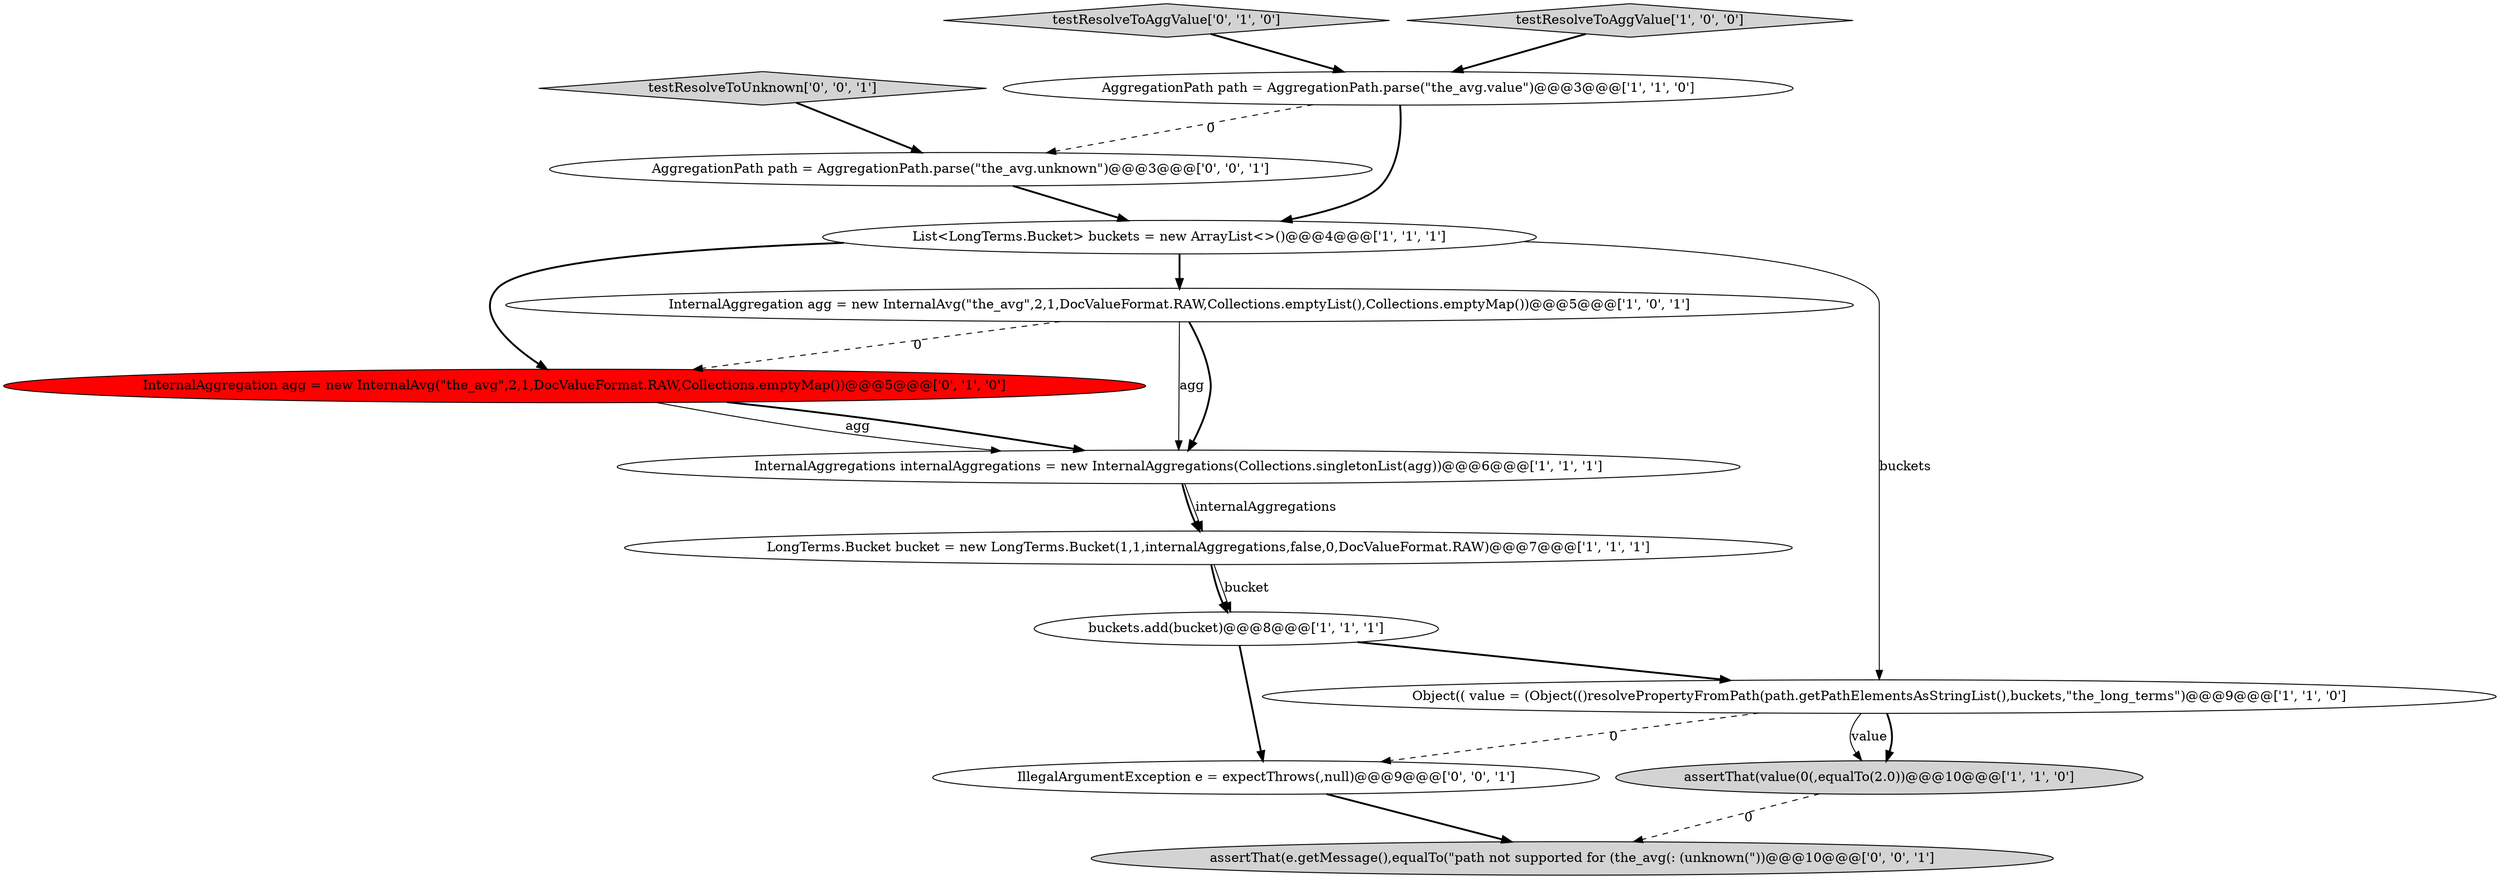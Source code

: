 digraph {
5 [style = filled, label = "LongTerms.Bucket bucket = new LongTerms.Bucket(1,1,internalAggregations,false,0,DocValueFormat.RAW)@@@7@@@['1', '1', '1']", fillcolor = white, shape = ellipse image = "AAA0AAABBB1BBB"];
7 [style = filled, label = "InternalAggregations internalAggregations = new InternalAggregations(Collections.singletonList(agg))@@@6@@@['1', '1', '1']", fillcolor = white, shape = ellipse image = "AAA0AAABBB1BBB"];
9 [style = filled, label = "InternalAggregation agg = new InternalAvg(\"the_avg\",2,1,DocValueFormat.RAW,Collections.emptyMap())@@@5@@@['0', '1', '0']", fillcolor = red, shape = ellipse image = "AAA1AAABBB2BBB"];
12 [style = filled, label = "assertThat(e.getMessage(),equalTo(\"path not supported for (the_avg(: (unknown(\"))@@@10@@@['0', '0', '1']", fillcolor = lightgray, shape = ellipse image = "AAA0AAABBB3BBB"];
6 [style = filled, label = "InternalAggregation agg = new InternalAvg(\"the_avg\",2,1,DocValueFormat.RAW,Collections.emptyList(),Collections.emptyMap())@@@5@@@['1', '0', '1']", fillcolor = white, shape = ellipse image = "AAA0AAABBB1BBB"];
14 [style = filled, label = "testResolveToUnknown['0', '0', '1']", fillcolor = lightgray, shape = diamond image = "AAA0AAABBB3BBB"];
1 [style = filled, label = "assertThat(value(0(,equalTo(2.0))@@@10@@@['1', '1', '0']", fillcolor = lightgray, shape = ellipse image = "AAA0AAABBB1BBB"];
8 [style = filled, label = "buckets.add(bucket)@@@8@@@['1', '1', '1']", fillcolor = white, shape = ellipse image = "AAA0AAABBB1BBB"];
10 [style = filled, label = "testResolveToAggValue['0', '1', '0']", fillcolor = lightgray, shape = diamond image = "AAA0AAABBB2BBB"];
2 [style = filled, label = "testResolveToAggValue['1', '0', '0']", fillcolor = lightgray, shape = diamond image = "AAA0AAABBB1BBB"];
4 [style = filled, label = "AggregationPath path = AggregationPath.parse(\"the_avg.value\")@@@3@@@['1', '1', '0']", fillcolor = white, shape = ellipse image = "AAA0AAABBB1BBB"];
13 [style = filled, label = "AggregationPath path = AggregationPath.parse(\"the_avg.unknown\")@@@3@@@['0', '0', '1']", fillcolor = white, shape = ellipse image = "AAA0AAABBB3BBB"];
3 [style = filled, label = "Object(( value = (Object(()resolvePropertyFromPath(path.getPathElementsAsStringList(),buckets,\"the_long_terms\")@@@9@@@['1', '1', '0']", fillcolor = white, shape = ellipse image = "AAA0AAABBB1BBB"];
0 [style = filled, label = "List<LongTerms.Bucket> buckets = new ArrayList<>()@@@4@@@['1', '1', '1']", fillcolor = white, shape = ellipse image = "AAA0AAABBB1BBB"];
11 [style = filled, label = "IllegalArgumentException e = expectThrows(,null)@@@9@@@['0', '0', '1']", fillcolor = white, shape = ellipse image = "AAA0AAABBB3BBB"];
5->8 [style = bold, label=""];
0->9 [style = bold, label=""];
0->3 [style = solid, label="buckets"];
3->1 [style = bold, label=""];
0->6 [style = bold, label=""];
3->1 [style = solid, label="value"];
8->3 [style = bold, label=""];
6->9 [style = dashed, label="0"];
11->12 [style = bold, label=""];
9->7 [style = bold, label=""];
2->4 [style = bold, label=""];
5->8 [style = solid, label="bucket"];
4->0 [style = bold, label=""];
6->7 [style = solid, label="agg"];
1->12 [style = dashed, label="0"];
7->5 [style = bold, label=""];
7->5 [style = solid, label="internalAggregations"];
9->7 [style = solid, label="agg"];
10->4 [style = bold, label=""];
14->13 [style = bold, label=""];
6->7 [style = bold, label=""];
4->13 [style = dashed, label="0"];
8->11 [style = bold, label=""];
3->11 [style = dashed, label="0"];
13->0 [style = bold, label=""];
}
